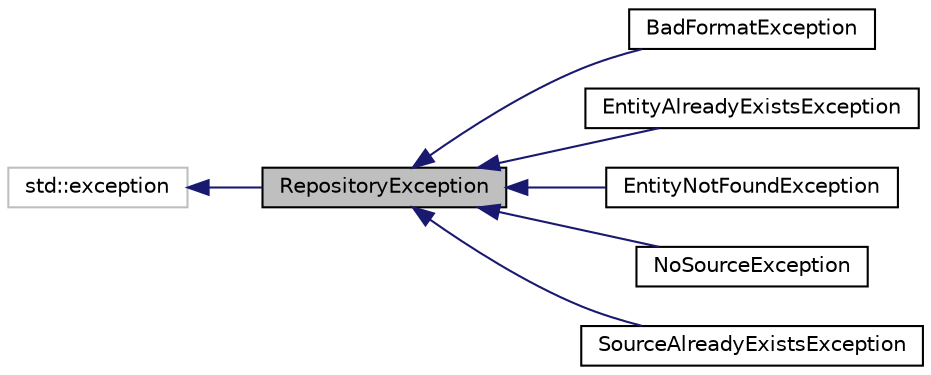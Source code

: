 digraph "RepositoryException"
{
  edge [fontname="Helvetica",fontsize="10",labelfontname="Helvetica",labelfontsize="10"];
  node [fontname="Helvetica",fontsize="10",shape=record];
  rankdir="LR";
  Node0 [label="RepositoryException",height=0.2,width=0.4,color="black", fillcolor="grey75", style="filled", fontcolor="black"];
  Node1 -> Node0 [dir="back",color="midnightblue",fontsize="10",style="solid",fontname="Helvetica"];
  Node1 [label="std::exception",height=0.2,width=0.4,color="grey75", fillcolor="white", style="filled",tooltip="STL class. "];
  Node0 -> Node2 [dir="back",color="midnightblue",fontsize="10",style="solid",fontname="Helvetica"];
  Node2 [label="BadFormatException",height=0.2,width=0.4,color="black", fillcolor="white", style="filled",URL="$de/d95/structBadFormatException.html"];
  Node0 -> Node3 [dir="back",color="midnightblue",fontsize="10",style="solid",fontname="Helvetica"];
  Node3 [label="EntityAlreadyExistsException",height=0.2,width=0.4,color="black", fillcolor="white", style="filled",URL="$d6/d2a/structEntityAlreadyExistsException.html"];
  Node0 -> Node4 [dir="back",color="midnightblue",fontsize="10",style="solid",fontname="Helvetica"];
  Node4 [label="EntityNotFoundException",height=0.2,width=0.4,color="black", fillcolor="white", style="filled",URL="$db/d63/structEntityNotFoundException.html"];
  Node0 -> Node5 [dir="back",color="midnightblue",fontsize="10",style="solid",fontname="Helvetica"];
  Node5 [label="NoSourceException",height=0.2,width=0.4,color="black", fillcolor="white", style="filled",URL="$dc/d79/structNoSourceException.html"];
  Node0 -> Node6 [dir="back",color="midnightblue",fontsize="10",style="solid",fontname="Helvetica"];
  Node6 [label="SourceAlreadyExistsException",height=0.2,width=0.4,color="black", fillcolor="white", style="filled",URL="$d9/d63/structSourceAlreadyExistsException.html"];
}
